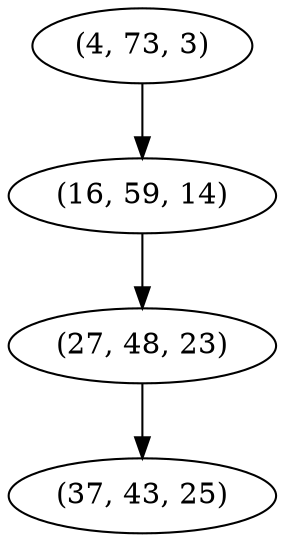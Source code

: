 digraph tree {
    "(4, 73, 3)";
    "(16, 59, 14)";
    "(27, 48, 23)";
    "(37, 43, 25)";
    "(4, 73, 3)" -> "(16, 59, 14)";
    "(16, 59, 14)" -> "(27, 48, 23)";
    "(27, 48, 23)" -> "(37, 43, 25)";
}
